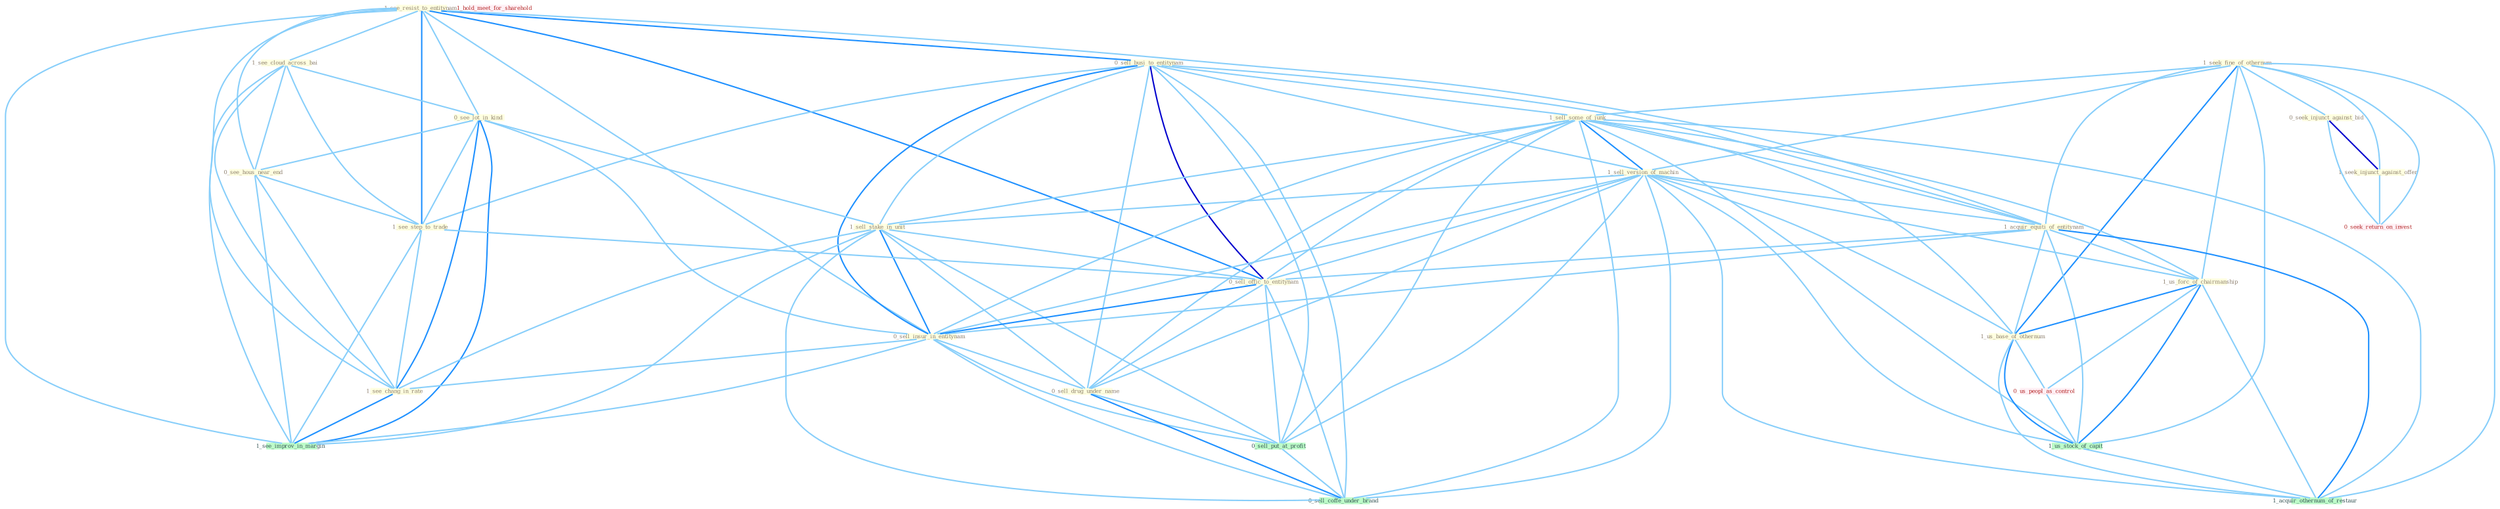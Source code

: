 Graph G{ 
    node
    [shape=polygon,style=filled,width=.5,height=.06,color="#BDFCC9",fixedsize=true,fontsize=4,
    fontcolor="#2f4f4f"];
    {node
    [color="#ffffe0", fontcolor="#8b7d6b"] "1_see_resist_to_entitynam " "0_sell_busi_to_entitynam " "1_seek_fine_of_othernum " "1_see_cloud_across_bai " "0_see_lot_in_kind " "1_sell_some_of_junk " "1_sell_version_of_machin " "0_seek_injunct_against_bid " "0_see_hous_near_end " "1_sell_stake_in_unit " "1_see_step_to_trade " "1_acquir_equiti_of_entitynam " "0_sell_offic_to_entitynam " "1_us_forc_of_chairmanship " "1_us_base_of_othernum " "0_sell_insur_in_entitynam " "1_see_chang_in_rate " "1_seek_injunct_against_offer " "0_sell_drug_under_name "}
{node [color="#fff0f5", fontcolor="#b22222"] "0_us_peopl_as_control " "0_seek_return_on_invest " "1_hold_meet_for_sharehold "}
edge [color="#B0E2FF"];

	"1_see_resist_to_entitynam " -- "0_sell_busi_to_entitynam " [w="2", color="#1e90ff" , len=0.8];
	"1_see_resist_to_entitynam " -- "1_see_cloud_across_bai " [w="1", color="#87cefa" ];
	"1_see_resist_to_entitynam " -- "0_see_lot_in_kind " [w="1", color="#87cefa" ];
	"1_see_resist_to_entitynam " -- "0_see_hous_near_end " [w="1", color="#87cefa" ];
	"1_see_resist_to_entitynam " -- "1_see_step_to_trade " [w="2", color="#1e90ff" , len=0.8];
	"1_see_resist_to_entitynam " -- "1_acquir_equiti_of_entitynam " [w="1", color="#87cefa" ];
	"1_see_resist_to_entitynam " -- "0_sell_offic_to_entitynam " [w="2", color="#1e90ff" , len=0.8];
	"1_see_resist_to_entitynam " -- "0_sell_insur_in_entitynam " [w="1", color="#87cefa" ];
	"1_see_resist_to_entitynam " -- "1_see_chang_in_rate " [w="1", color="#87cefa" ];
	"1_see_resist_to_entitynam " -- "1_see_improv_in_margin " [w="1", color="#87cefa" ];
	"0_sell_busi_to_entitynam " -- "1_sell_some_of_junk " [w="1", color="#87cefa" ];
	"0_sell_busi_to_entitynam " -- "1_sell_version_of_machin " [w="1", color="#87cefa" ];
	"0_sell_busi_to_entitynam " -- "1_sell_stake_in_unit " [w="1", color="#87cefa" ];
	"0_sell_busi_to_entitynam " -- "1_see_step_to_trade " [w="1", color="#87cefa" ];
	"0_sell_busi_to_entitynam " -- "1_acquir_equiti_of_entitynam " [w="1", color="#87cefa" ];
	"0_sell_busi_to_entitynam " -- "0_sell_offic_to_entitynam " [w="3", color="#0000cd" , len=0.6];
	"0_sell_busi_to_entitynam " -- "0_sell_insur_in_entitynam " [w="2", color="#1e90ff" , len=0.8];
	"0_sell_busi_to_entitynam " -- "0_sell_drug_under_name " [w="1", color="#87cefa" ];
	"0_sell_busi_to_entitynam " -- "0_sell_put_at_profit " [w="1", color="#87cefa" ];
	"0_sell_busi_to_entitynam " -- "0_sell_coffe_under_brand " [w="1", color="#87cefa" ];
	"1_seek_fine_of_othernum " -- "1_sell_some_of_junk " [w="1", color="#87cefa" ];
	"1_seek_fine_of_othernum " -- "1_sell_version_of_machin " [w="1", color="#87cefa" ];
	"1_seek_fine_of_othernum " -- "0_seek_injunct_against_bid " [w="1", color="#87cefa" ];
	"1_seek_fine_of_othernum " -- "1_acquir_equiti_of_entitynam " [w="1", color="#87cefa" ];
	"1_seek_fine_of_othernum " -- "1_us_forc_of_chairmanship " [w="1", color="#87cefa" ];
	"1_seek_fine_of_othernum " -- "1_us_base_of_othernum " [w="2", color="#1e90ff" , len=0.8];
	"1_seek_fine_of_othernum " -- "1_seek_injunct_against_offer " [w="1", color="#87cefa" ];
	"1_seek_fine_of_othernum " -- "0_seek_return_on_invest " [w="1", color="#87cefa" ];
	"1_seek_fine_of_othernum " -- "1_us_stock_of_capit " [w="1", color="#87cefa" ];
	"1_seek_fine_of_othernum " -- "1_acquir_othernum_of_restaur " [w="1", color="#87cefa" ];
	"1_see_cloud_across_bai " -- "0_see_lot_in_kind " [w="1", color="#87cefa" ];
	"1_see_cloud_across_bai " -- "0_see_hous_near_end " [w="1", color="#87cefa" ];
	"1_see_cloud_across_bai " -- "1_see_step_to_trade " [w="1", color="#87cefa" ];
	"1_see_cloud_across_bai " -- "1_see_chang_in_rate " [w="1", color="#87cefa" ];
	"1_see_cloud_across_bai " -- "1_see_improv_in_margin " [w="1", color="#87cefa" ];
	"0_see_lot_in_kind " -- "0_see_hous_near_end " [w="1", color="#87cefa" ];
	"0_see_lot_in_kind " -- "1_sell_stake_in_unit " [w="1", color="#87cefa" ];
	"0_see_lot_in_kind " -- "1_see_step_to_trade " [w="1", color="#87cefa" ];
	"0_see_lot_in_kind " -- "0_sell_insur_in_entitynam " [w="1", color="#87cefa" ];
	"0_see_lot_in_kind " -- "1_see_chang_in_rate " [w="2", color="#1e90ff" , len=0.8];
	"0_see_lot_in_kind " -- "1_see_improv_in_margin " [w="2", color="#1e90ff" , len=0.8];
	"1_sell_some_of_junk " -- "1_sell_version_of_machin " [w="2", color="#1e90ff" , len=0.8];
	"1_sell_some_of_junk " -- "1_sell_stake_in_unit " [w="1", color="#87cefa" ];
	"1_sell_some_of_junk " -- "1_acquir_equiti_of_entitynam " [w="1", color="#87cefa" ];
	"1_sell_some_of_junk " -- "0_sell_offic_to_entitynam " [w="1", color="#87cefa" ];
	"1_sell_some_of_junk " -- "1_us_forc_of_chairmanship " [w="1", color="#87cefa" ];
	"1_sell_some_of_junk " -- "1_us_base_of_othernum " [w="1", color="#87cefa" ];
	"1_sell_some_of_junk " -- "0_sell_insur_in_entitynam " [w="1", color="#87cefa" ];
	"1_sell_some_of_junk " -- "0_sell_drug_under_name " [w="1", color="#87cefa" ];
	"1_sell_some_of_junk " -- "0_sell_put_at_profit " [w="1", color="#87cefa" ];
	"1_sell_some_of_junk " -- "1_us_stock_of_capit " [w="1", color="#87cefa" ];
	"1_sell_some_of_junk " -- "0_sell_coffe_under_brand " [w="1", color="#87cefa" ];
	"1_sell_some_of_junk " -- "1_acquir_othernum_of_restaur " [w="1", color="#87cefa" ];
	"1_sell_version_of_machin " -- "1_sell_stake_in_unit " [w="1", color="#87cefa" ];
	"1_sell_version_of_machin " -- "1_acquir_equiti_of_entitynam " [w="1", color="#87cefa" ];
	"1_sell_version_of_machin " -- "0_sell_offic_to_entitynam " [w="1", color="#87cefa" ];
	"1_sell_version_of_machin " -- "1_us_forc_of_chairmanship " [w="1", color="#87cefa" ];
	"1_sell_version_of_machin " -- "1_us_base_of_othernum " [w="1", color="#87cefa" ];
	"1_sell_version_of_machin " -- "0_sell_insur_in_entitynam " [w="1", color="#87cefa" ];
	"1_sell_version_of_machin " -- "0_sell_drug_under_name " [w="1", color="#87cefa" ];
	"1_sell_version_of_machin " -- "0_sell_put_at_profit " [w="1", color="#87cefa" ];
	"1_sell_version_of_machin " -- "1_us_stock_of_capit " [w="1", color="#87cefa" ];
	"1_sell_version_of_machin " -- "0_sell_coffe_under_brand " [w="1", color="#87cefa" ];
	"1_sell_version_of_machin " -- "1_acquir_othernum_of_restaur " [w="1", color="#87cefa" ];
	"0_seek_injunct_against_bid " -- "1_seek_injunct_against_offer " [w="3", color="#0000cd" , len=0.6];
	"0_seek_injunct_against_bid " -- "0_seek_return_on_invest " [w="1", color="#87cefa" ];
	"0_see_hous_near_end " -- "1_see_step_to_trade " [w="1", color="#87cefa" ];
	"0_see_hous_near_end " -- "1_see_chang_in_rate " [w="1", color="#87cefa" ];
	"0_see_hous_near_end " -- "1_see_improv_in_margin " [w="1", color="#87cefa" ];
	"1_sell_stake_in_unit " -- "0_sell_offic_to_entitynam " [w="1", color="#87cefa" ];
	"1_sell_stake_in_unit " -- "0_sell_insur_in_entitynam " [w="2", color="#1e90ff" , len=0.8];
	"1_sell_stake_in_unit " -- "1_see_chang_in_rate " [w="1", color="#87cefa" ];
	"1_sell_stake_in_unit " -- "0_sell_drug_under_name " [w="1", color="#87cefa" ];
	"1_sell_stake_in_unit " -- "0_sell_put_at_profit " [w="1", color="#87cefa" ];
	"1_sell_stake_in_unit " -- "1_see_improv_in_margin " [w="1", color="#87cefa" ];
	"1_sell_stake_in_unit " -- "0_sell_coffe_under_brand " [w="1", color="#87cefa" ];
	"1_see_step_to_trade " -- "0_sell_offic_to_entitynam " [w="1", color="#87cefa" ];
	"1_see_step_to_trade " -- "1_see_chang_in_rate " [w="1", color="#87cefa" ];
	"1_see_step_to_trade " -- "1_see_improv_in_margin " [w="1", color="#87cefa" ];
	"1_acquir_equiti_of_entitynam " -- "0_sell_offic_to_entitynam " [w="1", color="#87cefa" ];
	"1_acquir_equiti_of_entitynam " -- "1_us_forc_of_chairmanship " [w="1", color="#87cefa" ];
	"1_acquir_equiti_of_entitynam " -- "1_us_base_of_othernum " [w="1", color="#87cefa" ];
	"1_acquir_equiti_of_entitynam " -- "0_sell_insur_in_entitynam " [w="1", color="#87cefa" ];
	"1_acquir_equiti_of_entitynam " -- "1_us_stock_of_capit " [w="1", color="#87cefa" ];
	"1_acquir_equiti_of_entitynam " -- "1_acquir_othernum_of_restaur " [w="2", color="#1e90ff" , len=0.8];
	"0_sell_offic_to_entitynam " -- "0_sell_insur_in_entitynam " [w="2", color="#1e90ff" , len=0.8];
	"0_sell_offic_to_entitynam " -- "0_sell_drug_under_name " [w="1", color="#87cefa" ];
	"0_sell_offic_to_entitynam " -- "0_sell_put_at_profit " [w="1", color="#87cefa" ];
	"0_sell_offic_to_entitynam " -- "0_sell_coffe_under_brand " [w="1", color="#87cefa" ];
	"1_us_forc_of_chairmanship " -- "1_us_base_of_othernum " [w="2", color="#1e90ff" , len=0.8];
	"1_us_forc_of_chairmanship " -- "0_us_peopl_as_control " [w="1", color="#87cefa" ];
	"1_us_forc_of_chairmanship " -- "1_us_stock_of_capit " [w="2", color="#1e90ff" , len=0.8];
	"1_us_forc_of_chairmanship " -- "1_acquir_othernum_of_restaur " [w="1", color="#87cefa" ];
	"1_us_base_of_othernum " -- "0_us_peopl_as_control " [w="1", color="#87cefa" ];
	"1_us_base_of_othernum " -- "1_us_stock_of_capit " [w="2", color="#1e90ff" , len=0.8];
	"1_us_base_of_othernum " -- "1_acquir_othernum_of_restaur " [w="1", color="#87cefa" ];
	"0_sell_insur_in_entitynam " -- "1_see_chang_in_rate " [w="1", color="#87cefa" ];
	"0_sell_insur_in_entitynam " -- "0_sell_drug_under_name " [w="1", color="#87cefa" ];
	"0_sell_insur_in_entitynam " -- "0_sell_put_at_profit " [w="1", color="#87cefa" ];
	"0_sell_insur_in_entitynam " -- "1_see_improv_in_margin " [w="1", color="#87cefa" ];
	"0_sell_insur_in_entitynam " -- "0_sell_coffe_under_brand " [w="1", color="#87cefa" ];
	"1_see_chang_in_rate " -- "1_see_improv_in_margin " [w="2", color="#1e90ff" , len=0.8];
	"1_seek_injunct_against_offer " -- "0_seek_return_on_invest " [w="1", color="#87cefa" ];
	"0_sell_drug_under_name " -- "0_sell_put_at_profit " [w="1", color="#87cefa" ];
	"0_sell_drug_under_name " -- "0_sell_coffe_under_brand " [w="2", color="#1e90ff" , len=0.8];
	"0_us_peopl_as_control " -- "1_us_stock_of_capit " [w="1", color="#87cefa" ];
	"0_sell_put_at_profit " -- "0_sell_coffe_under_brand " [w="1", color="#87cefa" ];
	"1_us_stock_of_capit " -- "1_acquir_othernum_of_restaur " [w="1", color="#87cefa" ];
}